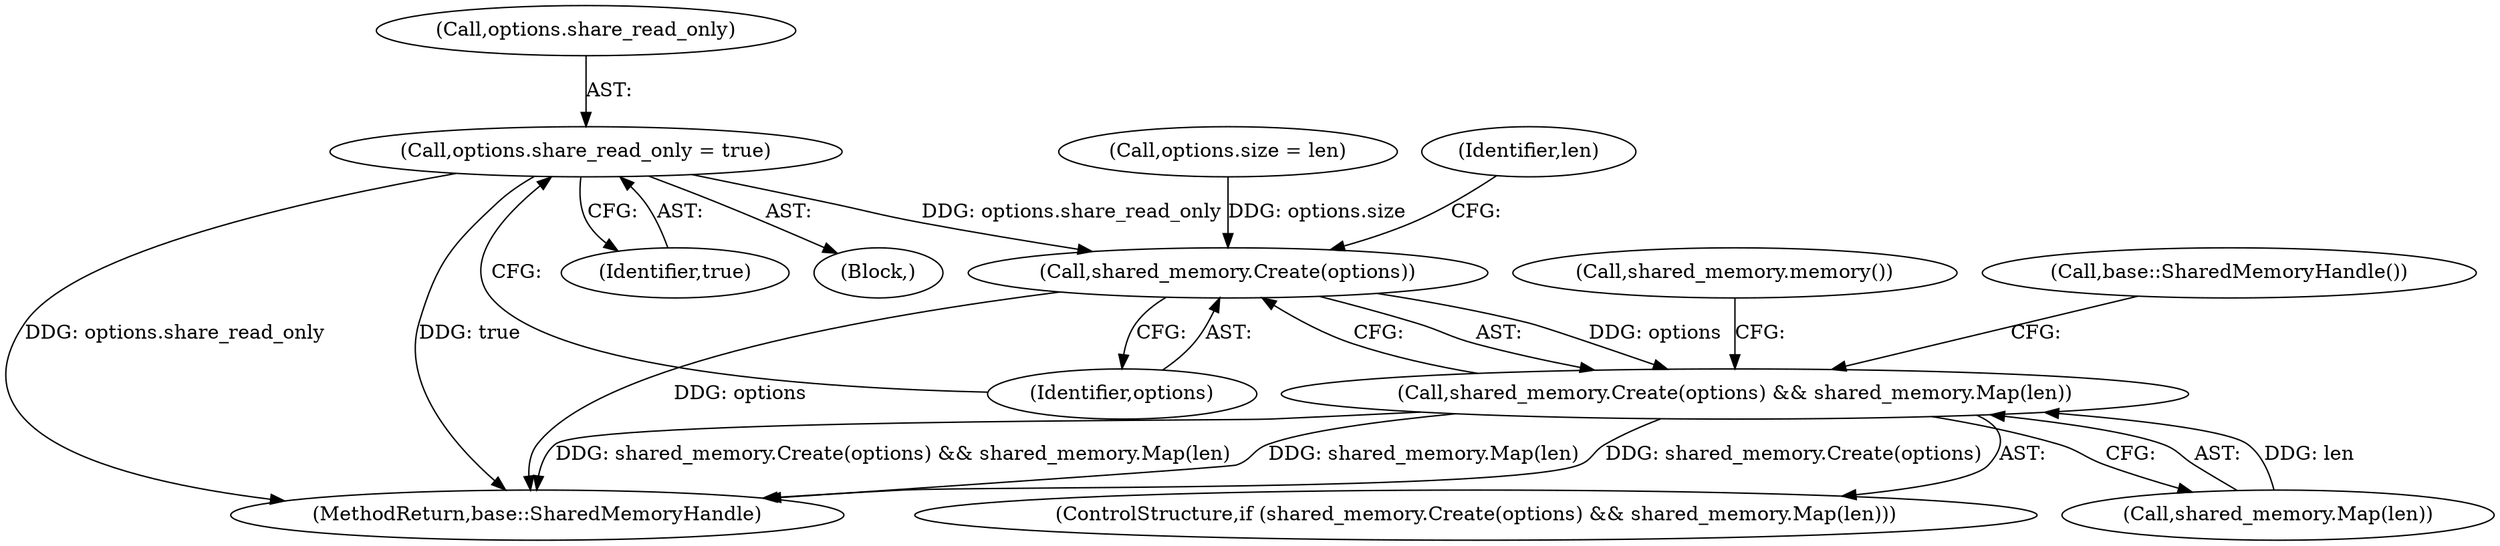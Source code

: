 digraph "0_Chrome_673ce95d481ea9368c4d4d43ac756ba1d6d9e608_6@API" {
"1000140" [label="(Call,options.share_read_only = true)"];
"1000148" [label="(Call,shared_memory.Create(options))"];
"1000147" [label="(Call,shared_memory.Create(options) && shared_memory.Map(len))"];
"1000135" [label="(Call,options.size = len)"];
"1000148" [label="(Call,shared_memory.Create(options))"];
"1000154" [label="(Call,shared_memory.memory())"];
"1000101" [label="(Block,)"];
"1000149" [label="(Identifier,options)"];
"1000141" [label="(Call,options.share_read_only)"];
"1000146" [label="(ControlStructure,if (shared_memory.Create(options) && shared_memory.Map(len)))"];
"1000151" [label="(Identifier,len)"];
"1000150" [label="(Call,shared_memory.Map(len))"];
"1000159" [label="(MethodReturn,base::SharedMemoryHandle)"];
"1000140" [label="(Call,options.share_read_only = true)"];
"1000147" [label="(Call,shared_memory.Create(options) && shared_memory.Map(len))"];
"1000158" [label="(Call,base::SharedMemoryHandle())"];
"1000144" [label="(Identifier,true)"];
"1000140" -> "1000101"  [label="AST: "];
"1000140" -> "1000144"  [label="CFG: "];
"1000141" -> "1000140"  [label="AST: "];
"1000144" -> "1000140"  [label="AST: "];
"1000149" -> "1000140"  [label="CFG: "];
"1000140" -> "1000159"  [label="DDG: options.share_read_only"];
"1000140" -> "1000159"  [label="DDG: true"];
"1000140" -> "1000148"  [label="DDG: options.share_read_only"];
"1000148" -> "1000147"  [label="AST: "];
"1000148" -> "1000149"  [label="CFG: "];
"1000149" -> "1000148"  [label="AST: "];
"1000151" -> "1000148"  [label="CFG: "];
"1000147" -> "1000148"  [label="CFG: "];
"1000148" -> "1000159"  [label="DDG: options"];
"1000148" -> "1000147"  [label="DDG: options"];
"1000135" -> "1000148"  [label="DDG: options.size"];
"1000147" -> "1000146"  [label="AST: "];
"1000147" -> "1000150"  [label="CFG: "];
"1000150" -> "1000147"  [label="AST: "];
"1000154" -> "1000147"  [label="CFG: "];
"1000158" -> "1000147"  [label="CFG: "];
"1000147" -> "1000159"  [label="DDG: shared_memory.Map(len)"];
"1000147" -> "1000159"  [label="DDG: shared_memory.Create(options)"];
"1000147" -> "1000159"  [label="DDG: shared_memory.Create(options) && shared_memory.Map(len)"];
"1000150" -> "1000147"  [label="DDG: len"];
}
